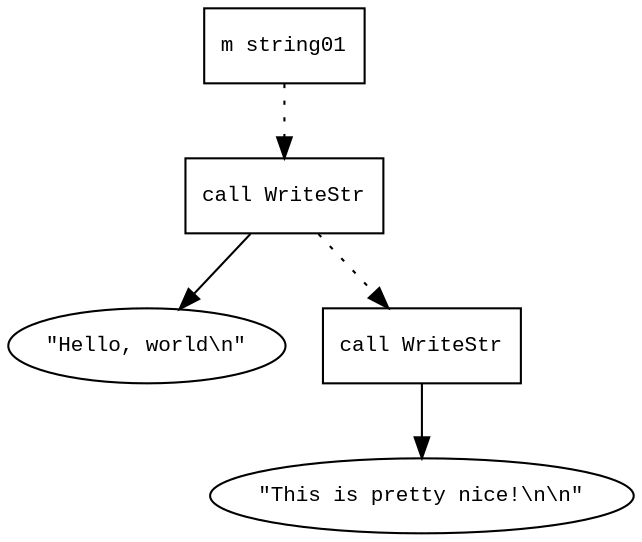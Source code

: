 digraph AST {
  graph [fontname="Times New Roman",fontsize=10];
  node  [fontname="Courier New",fontsize=10];
  edge  [fontname="Times New Roman",fontsize=10];

  node0 [label="m string01",shape=box];
  node2 [label="call WriteStr",shape=box];
  node3 [label="\"Hello, world\\n\"",shape=ellipse];
  node2->node3;
  node0 -> node2 [style=dotted];
  node6 [label="call WriteStr",shape=box];
  node7 [label="\"This is pretty nice!\\n\\n\"",shape=ellipse];
  node6->node7;
  node2 -> node6 [style=dotted];
}
